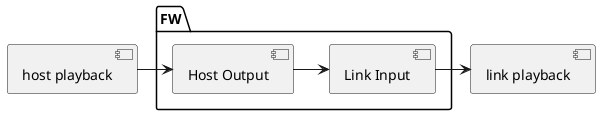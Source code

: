 @startuml

component "host playback" as hp

package FW {
	component "Host Output" as ho
	component "Link Input" as li
}

component "link playback" as lp
hp -> ho
ho -> li
li -> lp

@enduml
